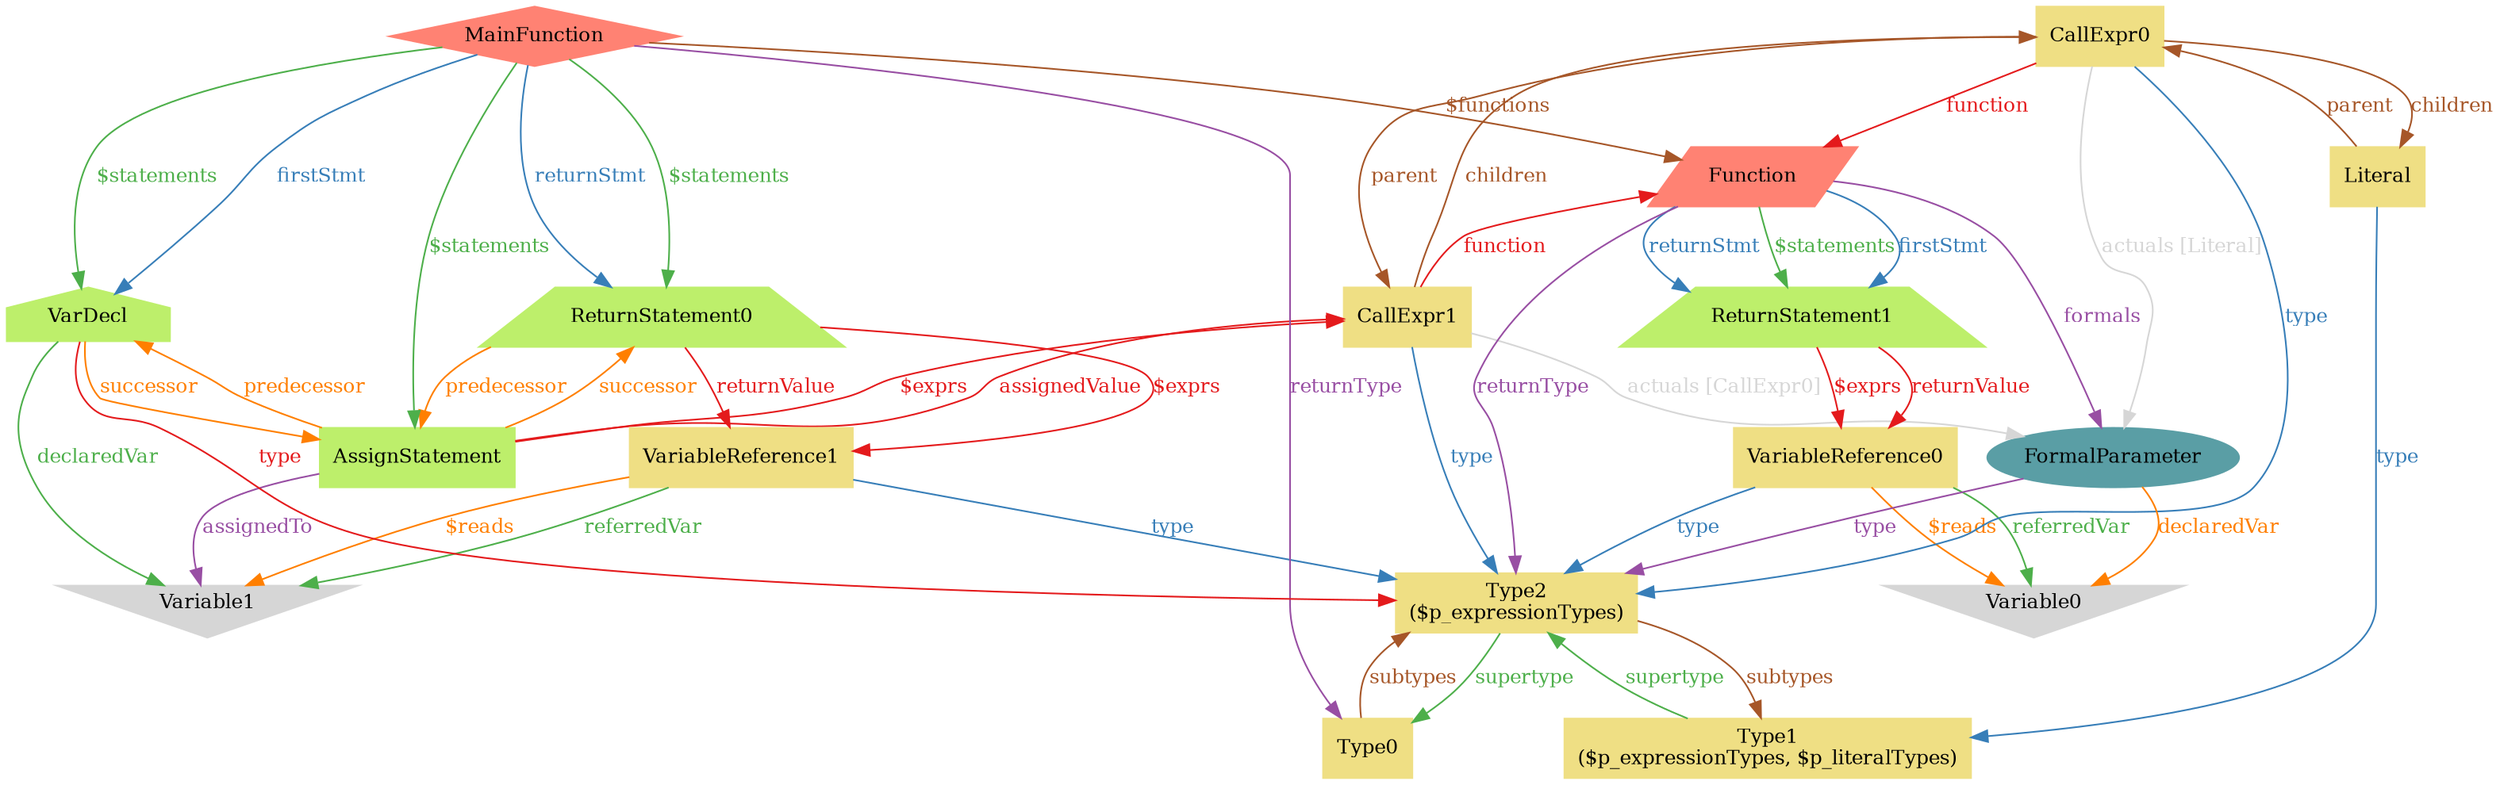digraph "graph" {
graph [fontsize=12]
node [fontsize=12]
edge [fontsize=12]
rankdir=TB;
"N10" -> "N2" [uuid = "<AssignStatement, CallExpr1>", color = "#e41a1c", fontcolor = "#e41a1c", style = "solid", label = "$exprs", dir = "back", weight = "1"]
"N7" -> "N6" [uuid = "<ReturnStatement0, VariableReference1>", color = "#e41a1c", fontcolor = "#e41a1c", style = "solid", label = "$exprs", dir = "forward", weight = "1"]
"N12" -> "N11" [uuid = "<ReturnStatement1, VariableReference0>", color = "#e41a1c", fontcolor = "#e41a1c", style = "solid", label = "$exprs", dir = "forward", weight = "1"]
"N16" -> "N13" [uuid = "<MainFunction, Function>", color = "#a65628", fontcolor = "#a65628", style = "solid", label = "$functions", dir = "forward", weight = "1"]
"N11" -> "N1" [uuid = "<VariableReference0, Variable0>", color = "#ff7f00", fontcolor = "#ff7f00", style = "solid", label = "$reads", dir = "forward", weight = "1"]
"N6" -> "N0" [uuid = "<VariableReference1, Variable1>", color = "#ff7f00", fontcolor = "#ff7f00", style = "solid", label = "$reads", dir = "forward", weight = "1"]
"N13" -> "N12" [uuid = "<Function, ReturnStatement1>", color = "#4daf4a", fontcolor = "#4daf4a", style = "solid", label = "$statements", dir = "forward", weight = "1"]
"N16" -> "N2" [uuid = "<MainFunction, AssignStatement>", color = "#4daf4a", fontcolor = "#4daf4a", style = "solid", label = "$statements", dir = "forward", weight = "1"]
"N16" -> "N7" [uuid = "<MainFunction, ReturnStatement0>", color = "#4daf4a", fontcolor = "#4daf4a", style = "solid", label = "$statements", dir = "forward", weight = "1"]
"N16" -> "N8" [uuid = "<MainFunction, VarDecl>", color = "#4daf4a", fontcolor = "#4daf4a", style = "solid", label = "$statements", dir = "forward", weight = "1"]
"N15" -> "N9" [uuid = "<CallExpr0, Literal, FormalParameter>", color = "#d6d6d6", fontcolor = "#d6d6d6", style = "solid", label = "actuals [Literal]", dir = "forward", weight = "1"]
"N10" -> "N9" [uuid = "<CallExpr1, CallExpr0, FormalParameter>", color = "#d6d6d6", fontcolor = "#d6d6d6", style = "solid", label = "actuals [CallExpr0]", dir = "forward", weight = "1"]
"N2" -> "N0" [uuid = "<AssignStatement, Variable1>", color = "#984ea3", fontcolor = "#984ea3", style = "solid", label = "assignedTo", dir = "forward", weight = "1"]
"N10" -> "N2" [uuid = "<AssignStatement, CallExpr1>", color = "#e41a1c", fontcolor = "#e41a1c", style = "solid", label = "assignedValue", dir = "back", weight = "1"]
"N15" -> "N14" [uuid = "<CallExpr0, Literal>", color = "#a65628", fontcolor = "#a65628", style = "solid", label = "children", dir = "forward", weight = "1"]
"N15" -> "N10" [uuid = "<CallExpr1, CallExpr0>", color = "#a65628", fontcolor = "#a65628", style = "solid", label = "children", dir = "back", weight = "1"]
"N9" -> "N1" [uuid = "<FormalParameter, Variable0>", color = "#ff7f00", fontcolor = "#ff7f00", style = "solid", label = "declaredVar", dir = "forward", weight = "1"]
"N8" -> "N0" [uuid = "<VarDecl, Variable1>", color = "#4daf4a", fontcolor = "#4daf4a", style = "solid", label = "declaredVar", dir = "forward", weight = "1"]
"N13" -> "N12" [uuid = "<Function, ReturnStatement1>", color = "#377eb8", fontcolor = "#377eb8", style = "solid", label = "firstStmt", dir = "forward", weight = "1"]
"N16" -> "N8" [uuid = "<MainFunction, VarDecl>", color = "#377eb8", fontcolor = "#377eb8", style = "solid", label = "firstStmt", dir = "forward", weight = "1"]
"N13" -> "N9" [uuid = "<Function, FormalParameter>", color = "#984ea3", fontcolor = "#984ea3", style = "solid", label = "formals", dir = "forward", weight = "1"]
"N15" -> "N13" [uuid = "<CallExpr0, Function>", color = "#e41a1c", fontcolor = "#e41a1c", style = "solid", label = "function", dir = "forward", weight = "1"]
"N13" -> "N10" [uuid = "<CallExpr1, Function>", color = "#e41a1c", fontcolor = "#e41a1c", style = "solid", label = "function", dir = "back", weight = "1"]
"N15" -> "N10" [uuid = "<CallExpr0, CallExpr1>", color = "#a65628", fontcolor = "#a65628", style = "solid", label = "parent", dir = "forward", weight = "1"]
"N15" -> "N14" [uuid = "<Literal, CallExpr0>", color = "#a65628", fontcolor = "#a65628", style = "solid", label = "parent", dir = "back", weight = "1"]
"N8" -> "N2" [uuid = "<AssignStatement, VarDecl>", color = "#ff7f00", fontcolor = "#ff7f00", style = "solid", label = "predecessor", dir = "back", weight = "1"]
"N7" -> "N2" [uuid = "<ReturnStatement0, AssignStatement>", color = "#ff7f00", fontcolor = "#ff7f00", style = "solid", label = "predecessor", dir = "forward", weight = "1"]
"N11" -> "N1" [uuid = "<VariableReference0, Variable0>", color = "#4daf4a", fontcolor = "#4daf4a", style = "solid", label = "referredVar", dir = "forward", weight = "1"]
"N6" -> "N0" [uuid = "<VariableReference1, Variable1>", color = "#4daf4a", fontcolor = "#4daf4a", style = "solid", label = "referredVar", dir = "forward", weight = "1"]
"N13" -> "N12" [uuid = "<Function, ReturnStatement1>", color = "#377eb8", fontcolor = "#377eb8", style = "solid", label = "returnStmt", dir = "forward", weight = "1"]
"N16" -> "N7" [uuid = "<MainFunction, ReturnStatement0>", color = "#377eb8", fontcolor = "#377eb8", style = "solid", label = "returnStmt", dir = "forward", weight = "1"]
"N13" -> "N5" [uuid = "<Function, Type2>", color = "#984ea3", fontcolor = "#984ea3", style = "solid", label = "returnType", dir = "forward", weight = "1"]
"N16" -> "N4" [uuid = "<MainFunction, Type0>", color = "#984ea3", fontcolor = "#984ea3", style = "solid", label = "returnType", dir = "forward", weight = "1"]
"N7" -> "N6" [uuid = "<ReturnStatement0, VariableReference1>", color = "#e41a1c", fontcolor = "#e41a1c", style = "solid", label = "returnValue", dir = "forward", weight = "1"]
"N12" -> "N11" [uuid = "<ReturnStatement1, VariableReference0>", color = "#e41a1c", fontcolor = "#e41a1c", style = "solid", label = "returnValue", dir = "forward", weight = "1"]
"N5" -> "N4" [uuid = "<Type0, Type2>", color = "#a65628", fontcolor = "#a65628", style = "solid", label = "subtypes", dir = "back", weight = "1"]
"N5" -> "N3" [uuid = "<Type2, Type1>", color = "#a65628", fontcolor = "#a65628", style = "solid", label = "subtypes", dir = "forward", weight = "1"]
"N7" -> "N2" [uuid = "<AssignStatement, ReturnStatement0>", color = "#ff7f00", fontcolor = "#ff7f00", style = "solid", label = "successor", dir = "back", weight = "1"]
"N8" -> "N2" [uuid = "<VarDecl, AssignStatement>", color = "#ff7f00", fontcolor = "#ff7f00", style = "solid", label = "successor", dir = "forward", weight = "1"]
"N5" -> "N3" [uuid = "<Type1, Type2>", color = "#4daf4a", fontcolor = "#4daf4a", style = "solid", label = "supertype", dir = "back", weight = "1"]
"N5" -> "N4" [uuid = "<Type2, Type0>", color = "#4daf4a", fontcolor = "#4daf4a", style = "solid", label = "supertype", dir = "forward", weight = "1"]
"N15" -> "N5" [uuid = "<CallExpr0, Type2>", color = "#377eb8", fontcolor = "#377eb8", style = "solid", label = "type", dir = "forward", weight = "1"]
"N10" -> "N5" [uuid = "<CallExpr1, Type2>", color = "#377eb8", fontcolor = "#377eb8", style = "solid", label = "type", dir = "forward", weight = "1"]
"N14" -> "N3" [uuid = "<Literal, Type1>", color = "#377eb8", fontcolor = "#377eb8", style = "solid", label = "type", dir = "forward", weight = "1"]
"N11" -> "N5" [uuid = "<VariableReference0, Type2>", color = "#377eb8", fontcolor = "#377eb8", style = "solid", label = "type", dir = "forward", weight = "1"]
"N6" -> "N5" [uuid = "<VariableReference1, Type2>", color = "#377eb8", fontcolor = "#377eb8", style = "solid", label = "type", dir = "forward", weight = "1"]
"N9" -> "N5" [uuid = "<FormalParameter, Type2>", color = "#984ea3", fontcolor = "#984ea3", style = "solid", label = "type", dir = "forward", weight = "1"]
"N8" -> "N5" [uuid = "<VarDecl, Type2>", color = "#e41a1c", fontcolor = "#e41a1c", style = "solid", label = "type", dir = "forward", weight = "1"]
"N0" [uuid="Variable1", label="Variable1", color="#d6d6d6", fontcolor = "#000000", shape = "invtriangle", style = "filled, solid"]
"N1" [uuid="Variable0", label="Variable0", color="#d6d6d6", fontcolor = "#000000", shape = "invtriangle", style = "filled, solid"]
"N2" [uuid="AssignStatement", label="AssignStatement", color="#bdef6b", fontcolor = "#000000", shape = "box", style = "filled, solid"]
"N3" [uuid="Type1", label="Type1\n($p_expressionTypes, $p_literalTypes)", color="#efdf84", fontcolor = "#000000", shape = "box", style = "filled, solid"]
"N4" [uuid="Type0", label="Type0", color="#efdf84", fontcolor = "#000000", shape = "box", style = "filled, solid"]
"N5" [uuid="Type2", label="Type2\n($p_expressionTypes)", color="#efdf84", fontcolor = "#000000", shape = "box", style = "filled, solid"]
"N6" [uuid="VariableReference1", label="VariableReference1", color="#efdf84", fontcolor = "#000000", shape = "box", style = "filled, solid"]
"N7" [uuid="ReturnStatement0", label="ReturnStatement0", color="#bdef6b", fontcolor = "#000000", shape = "trapezium", style = "filled, solid"]
"N8" [uuid="VarDecl", label="VarDecl", color="#bdef6b", fontcolor = "#000000", shape = "house", style = "filled, solid"]
"N9" [uuid="FormalParameter", label="FormalParameter", color="#5a9ea5", fontcolor = "#000000", shape = "ellipse", style = "filled, solid"]
"N10" [uuid="CallExpr1", label="CallExpr1", color="#efdf84", fontcolor = "#000000", shape = "box", style = "filled, solid"]
"N11" [uuid="VariableReference0", label="VariableReference0", color="#efdf84", fontcolor = "#000000", shape = "box", style = "filled, solid"]
"N12" [uuid="ReturnStatement1", label="ReturnStatement1", color="#bdef6b", fontcolor = "#000000", shape = "trapezium", style = "filled, solid"]
"N13" [uuid="Function", label="Function", color="#ff8273", fontcolor = "#000000", shape = "parallelogram", style = "filled, solid"]
"N14" [uuid="Literal", label="Literal", color="#efdf84", fontcolor = "#000000", shape = "box", style = "filled, solid"]
"N15" [uuid="CallExpr0", label="CallExpr0", color="#efdf84", fontcolor = "#000000", shape = "box", style = "filled, solid"]
"N16" [uuid="MainFunction", label="MainFunction", color="#ff8273", fontcolor = "#000000", shape = "diamond", style = "filled, solid"]
}
